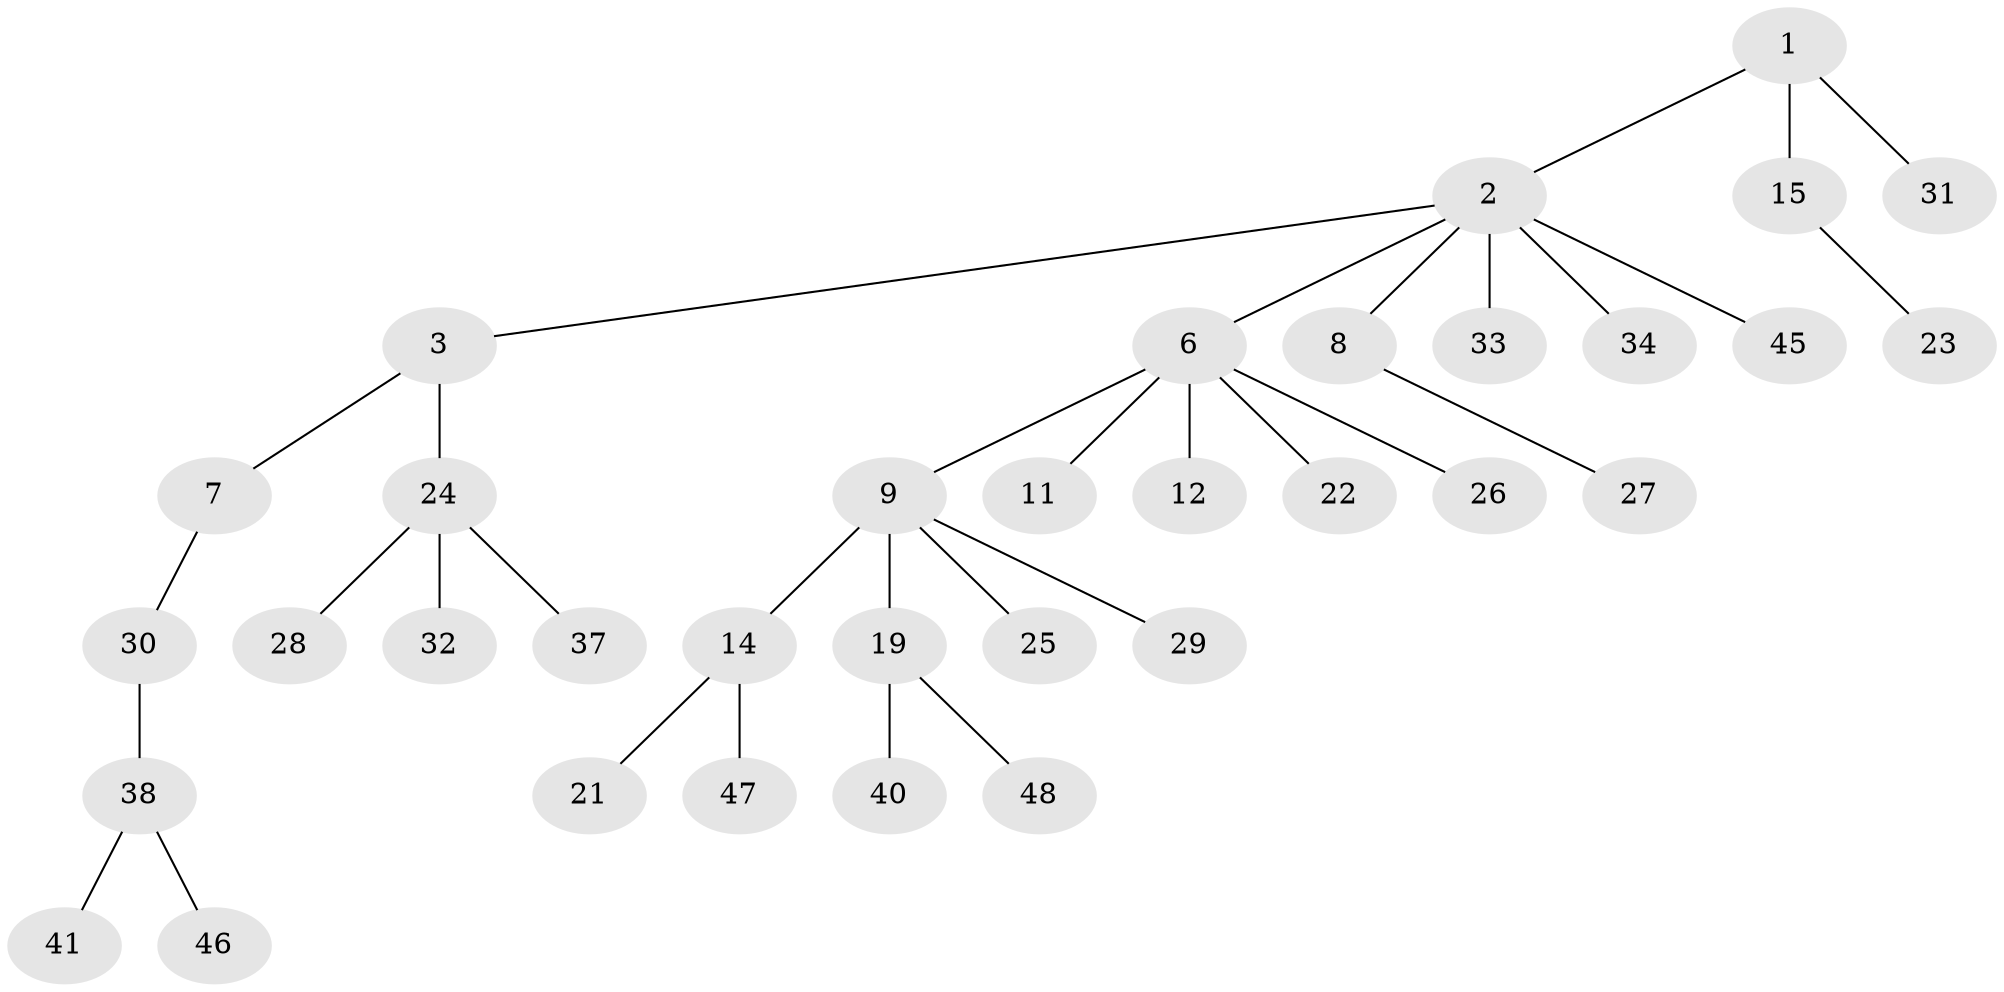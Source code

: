 // original degree distribution, {2: 0.3, 5: 0.04, 3: 0.14, 4: 0.04, 6: 0.02, 1: 0.46}
// Generated by graph-tools (version 1.1) at 2025/42/03/06/25 10:42:02]
// undirected, 34 vertices, 33 edges
graph export_dot {
graph [start="1"]
  node [color=gray90,style=filled];
  1 [super="+4"];
  2 [super="+5"];
  3 [super="+13"];
  6 [super="+10"];
  7 [super="+39"];
  8 [super="+17"];
  9 [super="+18"];
  11 [super="+16"];
  12;
  14 [super="+20"];
  15;
  19 [super="+35"];
  21;
  22;
  23 [super="+50"];
  24 [super="+44"];
  25;
  26 [super="+36"];
  27 [super="+49"];
  28 [super="+43"];
  29;
  30;
  31;
  32;
  33;
  34;
  37;
  38 [super="+42"];
  40;
  41;
  45;
  46;
  47;
  48;
  1 -- 2;
  1 -- 15;
  1 -- 31;
  2 -- 3;
  2 -- 8;
  2 -- 34;
  2 -- 33;
  2 -- 45;
  2 -- 6;
  3 -- 7;
  3 -- 24;
  6 -- 9;
  6 -- 11;
  6 -- 22;
  6 -- 26;
  6 -- 12;
  7 -- 30;
  8 -- 27;
  9 -- 14;
  9 -- 19;
  9 -- 29;
  9 -- 25;
  14 -- 47;
  14 -- 21;
  15 -- 23;
  19 -- 40;
  19 -- 48;
  24 -- 28;
  24 -- 32;
  24 -- 37;
  30 -- 38;
  38 -- 41;
  38 -- 46;
}
